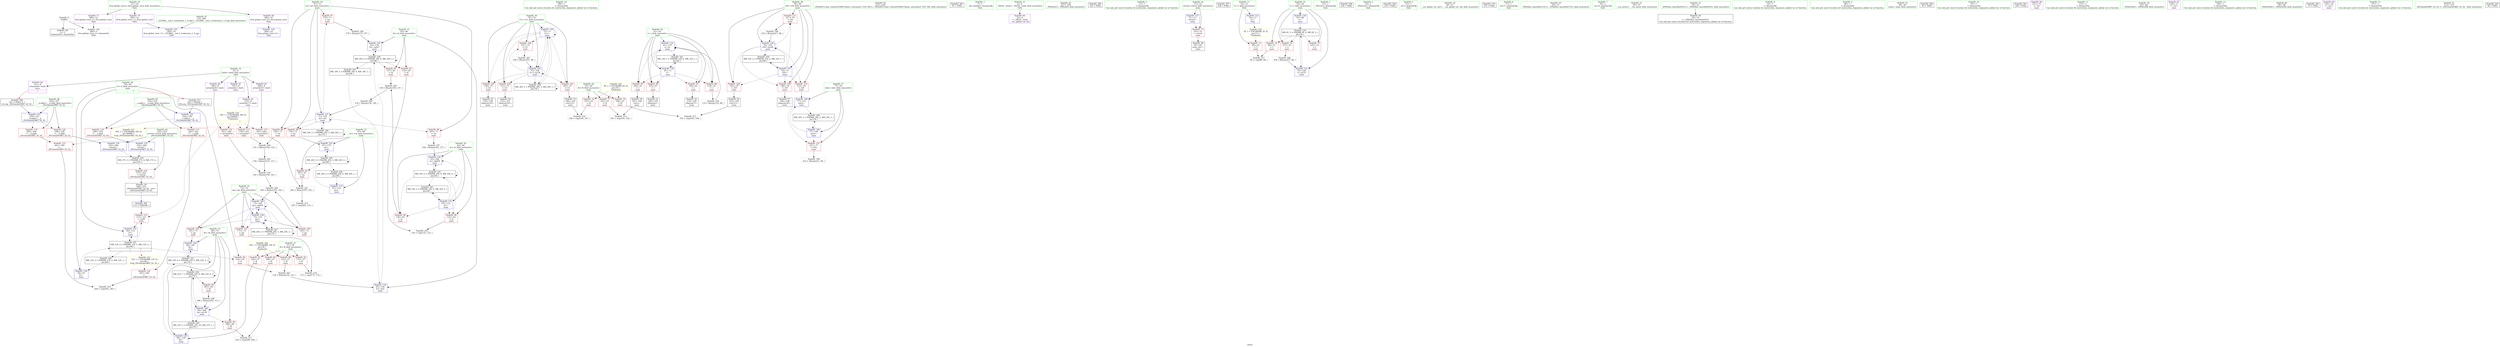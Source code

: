 digraph "SVFG" {
	label="SVFG";

	Node0x55668f2b6740 [shape=record,color=grey,label="{NodeID: 0\nNullPtr}"];
	Node0x55668f2b6740 -> Node0x55668f2db130[style=solid];
	Node0x55668f2b6740 -> Node0x55668f2e0210[style=solid];
	Node0x55668f2da9f0 [shape=record,color=red,label="{NodeID: 97\n175\<--71\n\<--mi\nmain\n}"];
	Node0x55668f2da9f0 -> Node0x55668f2de180[style=solid];
	Node0x55668f2c6830 [shape=record,color=green,label="{NodeID: 14\n189\<--1\n\<--dummyObj\nCan only get source location for instruction, argument, global var or function.}"];
	Node0x55668f2da530 [shape=record,color=red,label="{NodeID: 111\n217\<--79\n\<--i29\nmain\n}"];
	Node0x55668f2da530 -> Node0x55668f2de480[style=solid];
	Node0x55668f2d8fb0 [shape=record,color=green,label="{NodeID: 28\n59\<--60\nS\<--S_field_insensitive\nmain\n|{|<s3>7}}"];
	Node0x55668f2d8fb0 -> Node0x55668f2dcf60[style=solid];
	Node0x55668f2d8fb0 -> Node0x55668f2e04b0[style=solid];
	Node0x55668f2d8fb0 -> Node0x55668f2e0650[style=solid];
	Node0x55668f2d8fb0:s3 -> Node0x55668f30aa30[style=solid,color=red];
	Node0x55668f2e5fd0 [shape=record,color=grey,label="{NodeID: 208\n206 = Binary(205, 157, )\n}"];
	Node0x55668f2e5fd0 -> Node0x55668f2e1420[style=solid];
	Node0x55668f2e0110 [shape=record,color=blue,label="{NodeID: 125\n285\<--23\nllvm.global_ctors_1\<--_GLOBAL__sub_I_socketnaut_1_0.cpp\nGlob }"];
	Node0x55668f2d9ba0 [shape=record,color=green,label="{NodeID: 42\n223\<--224\n_ZStlsISt11char_traitsIcEERSt13basic_ostreamIcT_ES5_PKc\<--_ZStlsISt11char_traitsIcEERSt13basic_ostreamIcT_ES5_PKc_field_insensitive\n}"];
	Node0x55668f30a490 [shape=record,color=black,label="{NodeID: 305\n97 = PHI()\n}"];
	Node0x55668f2e0cd0 [shape=record,color=blue,label="{NodeID: 139\n75\<--11\ni11\<--\nmain\n}"];
	Node0x55668f2e0cd0 -> Node0x55668f2daed0[style=dashed];
	Node0x55668f2e0cd0 -> Node0x55668f2dafa0[style=dashed];
	Node0x55668f2e0cd0 -> Node0x55668f2db070[style=dashed];
	Node0x55668f2e0cd0 -> Node0x55668f2da120[style=dashed];
	Node0x55668f2e0cd0 -> Node0x55668f2e0cd0[style=dashed];
	Node0x55668f2e0cd0 -> Node0x55668f2e0e70[style=dashed];
	Node0x55668f2e0cd0 -> Node0x55668f2f7270[style=dashed];
	Node0x55668f2db810 [shape=record,color=black,label="{NodeID: 56\n193\<--192\nconv31\<--\nmain\n}"];
	Node0x55668f2db810 -> Node0x55668f2e6750[style=solid];
	Node0x55668f2e1830 [shape=record,color=blue,label="{NodeID: 153\n256\<--251\n__b.addr\<--__b\n_ZSt3minIxERKT_S2_S2_\n}"];
	Node0x55668f2e1830 -> Node0x55668f2dfc00[style=dashed];
	Node0x55668f2e1830 -> Node0x55668f2dfcd0[style=dashed];
	Node0x55668f2dc3a0 [shape=record,color=purple,label="{NodeID: 70\n285\<--21\nllvm.global_ctors_1\<--llvm.global_ctors\nGlob }"];
	Node0x55668f2dc3a0 -> Node0x55668f2e0110[style=solid];
	Node0x55668f2f7c70 [shape=record,color=black,label="{NodeID: 250\nMR_32V_2 = PHI(MR_32V_4, MR_32V_1, )\npts\{80 \}\n}"];
	Node0x55668f2f7c70 -> Node0x55668f2e1350[style=dashed];
	Node0x55668f2dcf60 [shape=record,color=red,label="{NodeID: 84\n124\<--59\n\<--S\nmain\n}"];
	Node0x55668f2dcf60 -> Node0x55668f2e56d0[style=solid];
	Node0x55668f2b6e00 [shape=record,color=green,label="{NodeID: 1\n7\<--1\n__dso_handle\<--dummyObj\nGlob }"];
	Node0x55668f2daac0 [shape=record,color=red,label="{NodeID: 98\n179\<--71\n\<--mi\nmain\n}"];
	Node0x55668f2daac0 -> Node0x55668f2e1010[style=solid];
	Node0x55668f2c6930 [shape=record,color=green,label="{NodeID: 15\n4\<--6\n_ZStL8__ioinit\<--_ZStL8__ioinit_field_insensitive\nGlob }"];
	Node0x55668f2c6930 -> Node0x55668f2dbb50[style=solid];
	Node0x55668f2de000 [shape=record,color=grey,label="{NodeID: 195\n119 = Binary(118, 86, )\n}"];
	Node0x55668f2de000 -> Node0x55668f2e0720[style=solid];
	Node0x55668f2da600 [shape=record,color=red,label="{NodeID: 112\n115\<--112\n\<--call9\nmain\n}"];
	Node0x55668f2da600 -> Node0x55668f2e0650[style=solid];
	Node0x55668f2d9080 [shape=record,color=green,label="{NodeID: 29\n61\<--62\ni\<--i_field_insensitive\nmain\n}"];
	Node0x55668f2d9080 -> Node0x55668f2dd030[style=solid];
	Node0x55668f2d9080 -> Node0x55668f2dd100[style=solid];
	Node0x55668f2d9080 -> Node0x55668f2dd1d0[style=solid];
	Node0x55668f2d9080 -> Node0x55668f2dd2a0[style=solid];
	Node0x55668f2d9080 -> Node0x55668f2e0580[style=solid];
	Node0x55668f2d9080 -> Node0x55668f2e0720[style=solid];
	Node0x55668f2e6150 [shape=record,color=grey,label="{NodeID: 209\n164 = Binary(163, 162, )\n}"];
	Node0x55668f2e6150 -> Node0x55668f2e0da0[style=solid];
	Node0x55668f2e0210 [shape=record,color=blue, style = dotted,label="{NodeID: 126\n286\<--3\nllvm.global_ctors_2\<--dummyVal\nGlob }"];
	Node0x55668f2d9ca0 [shape=record,color=green,label="{NodeID: 43\n227\<--228\n_ZNSolsEi\<--_ZNSolsEi_field_insensitive\n}"];
	Node0x55668f30a560 [shape=record,color=black,label="{NodeID: 306\n222 = PHI()\n}"];
	Node0x55668f2e0da0 [shape=record,color=blue,label="{NodeID: 140\n73\<--164\npp\<--add22\nmain\n}"];
	Node0x55668f2e0da0 -> Node0x55668f2dac60[style=dashed];
	Node0x55668f2e0da0 -> Node0x55668f2dad30[style=dashed];
	Node0x55668f2e0da0 -> Node0x55668f2dae00[style=dashed];
	Node0x55668f2e0da0 -> Node0x55668f2e0c00[style=dashed];
	Node0x55668f2e0da0 -> Node0x55668f2e0da0[style=dashed];
	Node0x55668f2e0da0 -> Node0x55668f2f6d70[style=dashed];
	Node0x55668f2db8e0 [shape=record,color=black,label="{NodeID: 57\n199\<--198\nidxprom34\<--\nmain\n}"];
	Node0x55668f2e1900 [shape=record,color=blue,label="{NodeID: 154\n252\<--266\nretval\<--\n_ZSt3minIxERKT_S2_S2_\n}"];
	Node0x55668f2e1900 -> Node0x55668f2efb70[style=dashed];
	Node0x55668f2dc4a0 [shape=record,color=purple,label="{NodeID: 71\n286\<--21\nllvm.global_ctors_2\<--llvm.global_ctors\nGlob }"];
	Node0x55668f2dc4a0 -> Node0x55668f2e0210[style=solid];
	Node0x55668f2f8170 [shape=record,color=black,label="{NodeID: 251\nMR_12V_4 = PHI(MR_12V_5, MR_12V_3, )\npts\{60 \}\n|{|<s4>7}}"];
	Node0x55668f2f8170 -> Node0x55668f2dcf60[style=dashed];
	Node0x55668f2f8170 -> Node0x55668f2da600[style=dashed];
	Node0x55668f2f8170 -> Node0x55668f2e0650[style=dashed];
	Node0x55668f2f8170 -> Node0x55668f2f4a70[style=dashed];
	Node0x55668f2f8170:s4 -> Node0x55668f2f8b70[style=dashed,color=red];
	Node0x55668f2dd030 [shape=record,color=red,label="{NodeID: 85\n100\<--61\n\<--i\nmain\n}"];
	Node0x55668f2dd030 -> Node0x55668f2db330[style=solid];
	Node0x55668f2b68e0 [shape=record,color=green,label="{NodeID: 2\n11\<--1\n\<--dummyObj\nCan only get source location for instruction, argument, global var or function.}"];
	Node0x55668f2dab90 [shape=record,color=red,label="{NodeID: 99\n183\<--71\n\<--mi\nmain\n}"];
	Node0x55668f2dab90 -> Node0x55668f2de300[style=solid];
	Node0x55668f2c6a30 [shape=record,color=green,label="{NodeID: 16\n8\<--9\nbarb\<--barb_field_insensitive\nGlob }"];
	Node0x55668f2c6a30 -> Node0x55668f2dbc20[style=solid];
	Node0x55668f2c6a30 -> Node0x55668f2dbcf0[style=solid];
	Node0x55668f2c6a30 -> Node0x55668f2dbdc0[style=solid];
	Node0x55668f2c6a30 -> Node0x55668f2dbe90[style=solid];
	Node0x55668f2c6a30 -> Node0x55668f2dbf60[style=solid];
	Node0x55668f2de180 [shape=record,color=grey,label="{NodeID: 196\n176 = Binary(175, 157, )\n}"];
	Node0x55668f2de180 -> Node0x55668f2e0f40[style=solid];
	Node0x55668f2da6d0 [shape=record,color=red,label="{NodeID: 113\n154\<--153\n\<--arrayidx17\nmain\n}"];
	Node0x55668f2da6d0 -> Node0x55668f2e59d0[style=solid];
	Node0x55668f2d9150 [shape=record,color=green,label="{NodeID: 30\n63\<--64\nlo\<--lo_field_insensitive\nmain\n}"];
	Node0x55668f2d9150 -> Node0x55668f2dd370[style=solid];
	Node0x55668f2d9150 -> Node0x55668f2dd440[style=solid];
	Node0x55668f2d9150 -> Node0x55668f2e07f0[style=solid];
	Node0x55668f2d9150 -> Node0x55668f2e11b0[style=solid];
	Node0x55668f2e62d0 [shape=record,color=grey,label="{NodeID: 210\n162 = Binary(156, 161, )\n}"];
	Node0x55668f2e62d0 -> Node0x55668f2e6150[style=solid];
	Node0x55668f2e0310 [shape=record,color=blue,label="{NodeID: 127\n51\<--11\nretval\<--\nmain\n}"];
	Node0x55668f2e0310 -> Node0x55668f2dc670[style=dashed];
	Node0x55668f2d9da0 [shape=record,color=green,label="{NodeID: 44\n252\<--253\nretval\<--retval_field_insensitive\n_ZSt3minIxERKT_S2_S2_\n}"];
	Node0x55668f2d9da0 -> Node0x55668f2df9d0[style=solid];
	Node0x55668f2d9da0 -> Node0x55668f2e1900[style=solid];
	Node0x55668f2d9da0 -> Node0x55668f2e19d0[style=solid];
	Node0x55668f30a660 [shape=record,color=black,label="{NodeID: 307\n226 = PHI()\n}"];
	Node0x55668f2e0e70 [shape=record,color=blue,label="{NodeID: 141\n75\<--168\ni11\<--inc24\nmain\n}"];
	Node0x55668f2e0e70 -> Node0x55668f2daed0[style=dashed];
	Node0x55668f2e0e70 -> Node0x55668f2dafa0[style=dashed];
	Node0x55668f2e0e70 -> Node0x55668f2db070[style=dashed];
	Node0x55668f2e0e70 -> Node0x55668f2da120[style=dashed];
	Node0x55668f2e0e70 -> Node0x55668f2e0cd0[style=dashed];
	Node0x55668f2e0e70 -> Node0x55668f2e0e70[style=dashed];
	Node0x55668f2e0e70 -> Node0x55668f2f7270[style=dashed];
	Node0x55668f2db9b0 [shape=record,color=black,label="{NodeID: 58\n50\<--241\nmain_ret\<--\nmain\n}"];
	Node0x55668f2e19d0 [shape=record,color=blue,label="{NodeID: 155\n252\<--269\nretval\<--\n_ZSt3minIxERKT_S2_S2_\n}"];
	Node0x55668f2e19d0 -> Node0x55668f2efb70[style=dashed];
	Node0x55668f2dc5a0 [shape=record,color=red,label="{NodeID: 72\n89\<--10\n\<--T\nmain\n}"];
	Node0x55668f2dc5a0 -> Node0x55668f2e6d50[style=solid];
	Node0x55668f2dd100 [shape=record,color=red,label="{NodeID: 86\n105\<--61\n\<--i\nmain\n}"];
	Node0x55668f2dd100 -> Node0x55668f2db400[style=solid];
	Node0x55668f2b6970 [shape=record,color=green,label="{NodeID: 3\n13\<--1\n_ZSt3cin\<--dummyObj\nGlob }"];
	Node0x55668f2dac60 [shape=record,color=red,label="{NodeID: 100\n163\<--73\n\<--pp\nmain\n}"];
	Node0x55668f2dac60 -> Node0x55668f2e6150[style=solid];
	Node0x55668f2c6b30 [shape=record,color=green,label="{NodeID: 17\n10\<--12\nT\<--T_field_insensitive\nGlob }"];
	Node0x55668f2c6b30 -> Node0x55668f2dc5a0[style=solid];
	Node0x55668f2c6b30 -> Node0x55668f2dff40[style=solid];
	Node0x55668f2de300 [shape=record,color=grey,label="{NodeID: 197\n184 = Binary(183, 157, )\n}"];
	Node0x55668f2de300 -> Node0x55668f2e11b0[style=solid];
	Node0x55668f2da7a0 [shape=record,color=red,label="{NodeID: 114\n161\<--160\n\<--arrayidx20\nmain\n}"];
	Node0x55668f2da7a0 -> Node0x55668f2e62d0[style=solid];
	Node0x55668f2d9220 [shape=record,color=green,label="{NodeID: 31\n65\<--66\nhi\<--hi_field_insensitive\nmain\n}"];
	Node0x55668f2d9220 -> Node0x55668f2dd510[style=solid];
	Node0x55668f2d9220 -> Node0x55668f2dd5e0[style=solid];
	Node0x55668f2d9220 -> Node0x55668f2e08c0[style=solid];
	Node0x55668f2d9220 -> Node0x55668f2e0f40[style=solid];
	Node0x55668f2e6450 [shape=record,color=grey,label="{NodeID: 211\n210 = cmp(208, 209, )\n}"];
	Node0x55668f2e03e0 [shape=record,color=blue,label="{NodeID: 128\n53\<--86\nt\<--\nmain\n}"];
	Node0x55668f2e03e0 -> Node0x55668f2f4980[style=dashed];
	Node0x55668f2d9e70 [shape=record,color=green,label="{NodeID: 45\n254\<--255\n__a.addr\<--__a.addr_field_insensitive\n_ZSt3minIxERKT_S2_S2_\n}"];
	Node0x55668f2d9e70 -> Node0x55668f2dfa60[style=solid];
	Node0x55668f2d9e70 -> Node0x55668f2dfb30[style=solid];
	Node0x55668f2d9e70 -> Node0x55668f2e1760[style=solid];
	Node0x55668f30a760 [shape=record,color=black,label="{NodeID: 308\n230 = PHI()\n}"];
	Node0x55668f2efb70 [shape=record,color=black,label="{NodeID: 225\nMR_37V_3 = PHI(MR_37V_4, MR_37V_2, )\npts\{253 \}\n}"];
	Node0x55668f2efb70 -> Node0x55668f2df9d0[style=dashed];
	Node0x55668f2e0f40 [shape=record,color=blue,label="{NodeID: 142\n65\<--176\nhi\<--sub27\nmain\n}"];
	Node0x55668f2e0f40 -> Node0x55668f2f0f70[style=dashed];
	Node0x55668f2dba80 [shape=record,color=black,label="{NodeID: 59\n249\<--272\n_ZSt3minIxERKT_S2_S2__ret\<--\n_ZSt3minIxERKT_S2_S2_\n|{<s0>7}}"];
	Node0x55668f2dba80:s0 -> Node0x55668f30a100[style=solid,color=blue];
	Node0x55668f2f4980 [shape=record,color=black,label="{NodeID: 239\nMR_6V_3 = PHI(MR_6V_4, MR_6V_2, )\npts\{54 \}\n}"];
	Node0x55668f2f4980 -> Node0x55668f2dc740[style=dashed];
	Node0x55668f2f4980 -> Node0x55668f2dc810[style=dashed];
	Node0x55668f2f4980 -> Node0x55668f2dc8e0[style=dashed];
	Node0x55668f2f4980 -> Node0x55668f2e1690[style=dashed];
	Node0x55668f2dc670 [shape=record,color=red,label="{NodeID: 73\n241\<--51\n\<--retval\nmain\n}"];
	Node0x55668f2dc670 -> Node0x55668f2db9b0[style=solid];
	Node0x55668f2f8b70 [shape=record,color=yellow,style=double,label="{NodeID: 253\n12V_1 = ENCHI(MR_12V_0)\npts\{60 \}\nFun[_ZSt3minIxERKT_S2_S2_]}"];
	Node0x55668f2f8b70 -> Node0x55668f2dfe70[style=dashed];
	Node0x55668f2dd1d0 [shape=record,color=red,label="{NodeID: 87\n109\<--61\n\<--i\nmain\n}"];
	Node0x55668f2dd1d0 -> Node0x55668f2db4d0[style=solid];
	Node0x55668f2b6a00 [shape=record,color=green,label="{NodeID: 4\n14\<--1\n_ZSt4cout\<--dummyObj\nGlob }"];
	Node0x55668f2dad30 [shape=record,color=red,label="{NodeID: 101\n171\<--73\n\<--pp\nmain\n}"];
	Node0x55668f2dad30 -> Node0x55668f2e6ed0[style=solid];
	Node0x55668f2d8800 [shape=record,color=green,label="{NodeID: 18\n21\<--25\nllvm.global_ctors\<--llvm.global_ctors_field_insensitive\nGlob }"];
	Node0x55668f2d8800 -> Node0x55668f2dc2a0[style=solid];
	Node0x55668f2d8800 -> Node0x55668f2dc3a0[style=solid];
	Node0x55668f2d8800 -> Node0x55668f2dc4a0[style=solid];
	Node0x55668f2de480 [shape=record,color=grey,label="{NodeID: 198\n218 = Binary(217, 86, )\n}"];
	Node0x55668f2de480 -> Node0x55668f2e15c0[style=solid];
	Node0x55668f2df940 [shape=record,color=red,label="{NodeID: 115\n201\<--200\n\<--arrayidx35\nmain\n}"];
	Node0x55668f2df940 -> Node0x55668f2e5550[style=solid];
	Node0x55668f2d92f0 [shape=record,color=green,label="{NodeID: 32\n67\<--68\ntm\<--tm_field_insensitive\nmain\n}"];
	Node0x55668f2d92f0 -> Node0x55668f2dd6b0[style=solid];
	Node0x55668f2d92f0 -> Node0x55668f2e0990[style=solid];
	Node0x55668f2d92f0 -> Node0x55668f2e1010[style=solid];
	Node0x55668f2e65d0 [shape=record,color=grey,label="{NodeID: 212\n103 = cmp(101, 102, )\n}"];
	Node0x55668f2e04b0 [shape=record,color=blue,label="{NodeID: 129\n59\<--93\nS\<--\nmain\n}"];
	Node0x55668f2e04b0 -> Node0x55668f2f8170[style=dashed];
	Node0x55668f2d9f40 [shape=record,color=green,label="{NodeID: 46\n256\<--257\n__b.addr\<--__b.addr_field_insensitive\n_ZSt3minIxERKT_S2_S2_\n}"];
	Node0x55668f2d9f40 -> Node0x55668f2dfc00[style=solid];
	Node0x55668f2d9f40 -> Node0x55668f2dfcd0[style=solid];
	Node0x55668f2d9f40 -> Node0x55668f2e1830[style=solid];
	Node0x55668f30a860 [shape=record,color=black,label="{NodeID: 309\n233 = PHI()\n}"];
	Node0x55668f2f0070 [shape=record,color=black,label="{NodeID: 226\nMR_22V_7 = PHI(MR_22V_9, MR_22V_4, )\npts\{70 \}\n}"];
	Node0x55668f2f0070 -> Node0x55668f2dd780[style=dashed];
	Node0x55668f2f0070 -> Node0x55668f2e1420[style=dashed];
	Node0x55668f2f0070 -> Node0x55668f2f0070[style=dashed];
	Node0x55668f2f0070 -> Node0x55668f2f6370[style=dashed];
	Node0x55668f2e1010 [shape=record,color=blue,label="{NodeID: 143\n67\<--179\ntm\<--\nmain\n}"];
	Node0x55668f2e1010 -> Node0x55668f2f1470[style=dashed];
	Node0x55668f2dbb50 [shape=record,color=purple,label="{NodeID: 60\n32\<--4\n\<--_ZStL8__ioinit\n__cxx_global_var_init\n}"];
	Node0x55668f2f4a70 [shape=record,color=black,label="{NodeID: 240\nMR_12V_2 = PHI(MR_12V_4, MR_12V_1, )\npts\{60 \}\n}"];
	Node0x55668f2f4a70 -> Node0x55668f2e04b0[style=dashed];
	Node0x55668f2dc740 [shape=record,color=red,label="{NodeID: 74\n88\<--53\n\<--t\nmain\n}"];
	Node0x55668f2dc740 -> Node0x55668f2e6d50[style=solid];
	Node0x55668f2dd2a0 [shape=record,color=red,label="{NodeID: 88\n118\<--61\n\<--i\nmain\n}"];
	Node0x55668f2dd2a0 -> Node0x55668f2de000[style=solid];
	Node0x55668f2b6a90 [shape=record,color=green,label="{NodeID: 5\n15\<--1\n.str\<--dummyObj\nGlob }"];
	Node0x55668f2dae00 [shape=record,color=red,label="{NodeID: 102\n181\<--73\n\<--pp\nmain\n}"];
	Node0x55668f2dae00 -> Node0x55668f2e10e0[style=solid];
	Node0x55668f2d8890 [shape=record,color=green,label="{NodeID: 19\n26\<--27\n__cxx_global_var_init\<--__cxx_global_var_init_field_insensitive\n}"];
	Node0x55668f2de600 [shape=record,color=grey,label="{NodeID: 199\n232 = Binary(231, 86, )\n}"];
	Node0x55668f2df9d0 [shape=record,color=red,label="{NodeID: 116\n272\<--252\n\<--retval\n_ZSt3minIxERKT_S2_S2_\n}"];
	Node0x55668f2df9d0 -> Node0x55668f2dba80[style=solid];
	Node0x55668f2d93c0 [shape=record,color=green,label="{NodeID: 33\n69\<--70\ntk\<--tk_field_insensitive\nmain\n}"];
	Node0x55668f2d93c0 -> Node0x55668f2dd780[style=solid];
	Node0x55668f2d93c0 -> Node0x55668f2dd850[style=solid];
	Node0x55668f2d93c0 -> Node0x55668f2e0a60[style=solid];
	Node0x55668f2d93c0 -> Node0x55668f2e10e0[style=solid];
	Node0x55668f2d93c0 -> Node0x55668f2e1420[style=solid];
	Node0x55668f2e6750 [shape=record,color=grey,label="{NodeID: 213\n195 = cmp(193, 194, )\n}"];
	Node0x55668f2e0580 [shape=record,color=blue,label="{NodeID: 130\n61\<--11\ni\<--\nmain\n}"];
	Node0x55668f2e0580 -> Node0x55668f2dd030[style=dashed];
	Node0x55668f2e0580 -> Node0x55668f2dd100[style=dashed];
	Node0x55668f2e0580 -> Node0x55668f2dd1d0[style=dashed];
	Node0x55668f2e0580 -> Node0x55668f2dd2a0[style=dashed];
	Node0x55668f2e0580 -> Node0x55668f2e0720[style=dashed];
	Node0x55668f2e0580 -> Node0x55668f2f4f70[style=dashed];
	Node0x55668f2da010 [shape=record,color=green,label="{NodeID: 47\n23\<--280\n_GLOBAL__sub_I_socketnaut_1_0.cpp\<--_GLOBAL__sub_I_socketnaut_1_0.cpp_field_insensitive\n}"];
	Node0x55668f2da010 -> Node0x55668f2e0110[style=solid];
	Node0x55668f30a960 [shape=record,color=black,label="{NodeID: 310\n235 = PHI()\n}"];
	Node0x55668f2e10e0 [shape=record,color=blue,label="{NodeID: 144\n69\<--181\ntk\<--\nmain\n}"];
	Node0x55668f2e10e0 -> Node0x55668f2f1970[style=dashed];
	Node0x55668f2dbc20 [shape=record,color=purple,label="{NodeID: 61\n107\<--8\narrayidx\<--barb\nmain\n}"];
	Node0x55668f2f4f70 [shape=record,color=black,label="{NodeID: 241\nMR_14V_2 = PHI(MR_14V_4, MR_14V_1, )\npts\{62 \}\n}"];
	Node0x55668f2f4f70 -> Node0x55668f2e0580[style=dashed];
	Node0x55668f2dc810 [shape=record,color=red,label="{NodeID: 75\n225\<--53\n\<--t\nmain\n}"];
	Node0x55668f2dd370 [shape=record,color=red,label="{NodeID: 89\n132\<--63\n\<--lo\nmain\n}"];
	Node0x55668f2dd370 -> Node0x55668f2e6bd0[style=solid];
	Node0x55668f2c6270 [shape=record,color=green,label="{NodeID: 6\n17\<--1\n.str.1\<--dummyObj\nGlob }"];
	Node0x55668f2daed0 [shape=record,color=red,label="{NodeID: 103\n145\<--75\n\<--i11\nmain\n}"];
	Node0x55668f2daed0 -> Node0x55668f2db5a0[style=solid];
	Node0x55668f2d8920 [shape=record,color=green,label="{NodeID: 20\n30\<--31\n_ZNSt8ios_base4InitC1Ev\<--_ZNSt8ios_base4InitC1Ev_field_insensitive\n}"];
	Node0x55668f2de780 [shape=record,color=grey,label="{NodeID: 200\n139 = Binary(138, 140, )\n}"];
	Node0x55668f2de780 -> Node0x55668f2e0b30[style=solid];
	Node0x55668f2dfa60 [shape=record,color=red,label="{NodeID: 117\n262\<--254\n\<--__a.addr\n_ZSt3minIxERKT_S2_S2_\n}"];
	Node0x55668f2dfa60 -> Node0x55668f2dfe70[style=solid];
	Node0x55668f2d9490 [shape=record,color=green,label="{NodeID: 34\n71\<--72\nmi\<--mi_field_insensitive\nmain\n}"];
	Node0x55668f2d9490 -> Node0x55668f2da920[style=solid];
	Node0x55668f2d9490 -> Node0x55668f2da9f0[style=solid];
	Node0x55668f2d9490 -> Node0x55668f2daac0[style=solid];
	Node0x55668f2d9490 -> Node0x55668f2dab90[style=solid];
	Node0x55668f2d9490 -> Node0x55668f2e0b30[style=solid];
	Node0x55668f2e68d0 [shape=record,color=grey,label="{NodeID: 214\n148 = cmp(146, 147, )\n}"];
	Node0x55668f2e0650 [shape=record,color=blue,label="{NodeID: 131\n59\<--115\nS\<--\nmain\n}"];
	Node0x55668f2e0650 -> Node0x55668f2f8170[style=dashed];
	Node0x55668f2db130 [shape=record,color=black,label="{NodeID: 48\n2\<--3\ndummyVal\<--dummyVal\n}"];
	Node0x55668f30aa30 [shape=record,color=black,label="{NodeID: 311\n250 = PHI(59, )\n0th arg _ZSt3minIxERKT_S2_S2_ }"];
	Node0x55668f30aa30 -> Node0x55668f2e1760[style=solid];
	Node0x55668f2e11b0 [shape=record,color=blue,label="{NodeID: 145\n63\<--184\nlo\<--add28\nmain\n}"];
	Node0x55668f2e11b0 -> Node0x55668f2f2d70[style=dashed];
	Node0x55668f2dbcf0 [shape=record,color=purple,label="{NodeID: 62\n111\<--8\narrayidx8\<--barb\nmain\n|{<s0>7}}"];
	Node0x55668f2dbcf0:s0 -> Node0x55668f058300[style=solid,color=red];
	Node0x55668f2f5470 [shape=record,color=black,label="{NodeID: 242\nMR_16V_2 = PHI(MR_16V_4, MR_16V_1, )\npts\{64 \}\n}"];
	Node0x55668f2f5470 -> Node0x55668f2e07f0[style=dashed];
	Node0x55668f2dc8e0 [shape=record,color=red,label="{NodeID: 76\n237\<--53\n\<--t\nmain\n}"];
	Node0x55668f2dc8e0 -> Node0x55668f2e5cd0[style=solid];
	Node0x55668f2dd440 [shape=record,color=red,label="{NodeID: 90\n136\<--63\n\<--lo\nmain\n}"];
	Node0x55668f2dd440 -> Node0x55668f2e5b50[style=solid];
	Node0x55668f2c6300 [shape=record,color=green,label="{NodeID: 7\n19\<--1\n.str.2\<--dummyObj\nGlob }"];
	Node0x55668f2dafa0 [shape=record,color=red,label="{NodeID: 104\n151\<--75\n\<--i11\nmain\n}"];
	Node0x55668f2dafa0 -> Node0x55668f2db670[style=solid];
	Node0x55668f2d89b0 [shape=record,color=green,label="{NodeID: 21\n36\<--37\n__cxa_atexit\<--__cxa_atexit_field_insensitive\n}"];
	Node0x55668f2e5550 [shape=record,color=grey,label="{NodeID: 201\n202 = Binary(197, 201, )\n}"];
	Node0x55668f2e5550 -> Node0x55668f2e6a50[style=solid];
	Node0x55668f2dfb30 [shape=record,color=red,label="{NodeID: 118\n269\<--254\n\<--__a.addr\n_ZSt3minIxERKT_S2_S2_\n}"];
	Node0x55668f2dfb30 -> Node0x55668f2e19d0[style=solid];
	Node0x55668f2d9560 [shape=record,color=green,label="{NodeID: 35\n73\<--74\npp\<--pp_field_insensitive\nmain\n}"];
	Node0x55668f2d9560 -> Node0x55668f2dac60[style=solid];
	Node0x55668f2d9560 -> Node0x55668f2dad30[style=solid];
	Node0x55668f2d9560 -> Node0x55668f2dae00[style=solid];
	Node0x55668f2d9560 -> Node0x55668f2e0c00[style=solid];
	Node0x55668f2d9560 -> Node0x55668f2e0da0[style=solid];
	Node0x55668f2e6a50 [shape=record,color=grey,label="{NodeID: 215\n203 = cmp(202, 123, )\n}"];
	Node0x55668f2e0720 [shape=record,color=blue,label="{NodeID: 132\n61\<--119\ni\<--inc\nmain\n}"];
	Node0x55668f2e0720 -> Node0x55668f2dd030[style=dashed];
	Node0x55668f2e0720 -> Node0x55668f2dd100[style=dashed];
	Node0x55668f2e0720 -> Node0x55668f2dd1d0[style=dashed];
	Node0x55668f2e0720 -> Node0x55668f2dd2a0[style=dashed];
	Node0x55668f2e0720 -> Node0x55668f2e0720[style=dashed];
	Node0x55668f2e0720 -> Node0x55668f2f4f70[style=dashed];
	Node0x55668f2db230 [shape=record,color=black,label="{NodeID: 49\n34\<--35\n\<--_ZNSt8ios_base4InitD1Ev\nCan only get source location for instruction, argument, global var or function.}"];
	Node0x55668f2f0f70 [shape=record,color=black,label="{NodeID: 229\nMR_18V_4 = PHI(MR_18V_6, MR_18V_3, )\npts\{66 \}\n}"];
	Node0x55668f2f0f70 -> Node0x55668f2dd510[style=dashed];
	Node0x55668f2f0f70 -> Node0x55668f2dd5e0[style=dashed];
	Node0x55668f2f0f70 -> Node0x55668f2e0f40[style=dashed];
	Node0x55668f2f0f70 -> Node0x55668f2f0f70[style=dashed];
	Node0x55668f2f0f70 -> Node0x55668f2f5970[style=dashed];
	Node0x55668f2e1280 [shape=record,color=blue,label="{NodeID: 146\n77\<--189\nwho\<--\nmain\n}"];
	Node0x55668f2e1280 -> Node0x55668f2da1f0[style=dashed];
	Node0x55668f2e1280 -> Node0x55668f2e14f0[style=dashed];
	Node0x55668f2e1280 -> Node0x55668f2f7770[style=dashed];
	Node0x55668f2dbdc0 [shape=record,color=purple,label="{NodeID: 63\n153\<--8\narrayidx17\<--barb\nmain\n}"];
	Node0x55668f2dbdc0 -> Node0x55668f2da6d0[style=solid];
	Node0x55668f2f5970 [shape=record,color=black,label="{NodeID: 243\nMR_18V_2 = PHI(MR_18V_4, MR_18V_1, )\npts\{66 \}\n}"];
	Node0x55668f2f5970 -> Node0x55668f2e08c0[style=dashed];
	Node0x55668f2dc9b0 [shape=record,color=red,label="{NodeID: 77\n102\<--55\n\<--B\nmain\n}"];
	Node0x55668f2dc9b0 -> Node0x55668f2e65d0[style=solid];
	Node0x55668f2f9960 [shape=record,color=yellow,style=double,label="{NodeID: 257\n34V_1 = ENCHI(MR_34V_0)\npts\{90000 \}\nFun[_ZSt3minIxERKT_S2_S2_]}"];
	Node0x55668f2f9960 -> Node0x55668f2dfda0[style=dashed];
	Node0x55668f2dd510 [shape=record,color=red,label="{NodeID: 91\n133\<--65\n\<--hi\nmain\n}"];
	Node0x55668f2dd510 -> Node0x55668f2e6bd0[style=solid];
	Node0x55668f2c6390 [shape=record,color=green,label="{NodeID: 8\n22\<--1\n\<--dummyObj\nCan only get source location for instruction, argument, global var or function.}"];
	Node0x55668f2db070 [shape=record,color=red,label="{NodeID: 105\n158\<--75\n\<--i11\nmain\n}"];
	Node0x55668f2db070 -> Node0x55668f2db740[style=solid];
	Node0x55668f2d8a70 [shape=record,color=green,label="{NodeID: 22\n35\<--41\n_ZNSt8ios_base4InitD1Ev\<--_ZNSt8ios_base4InitD1Ev_field_insensitive\n}"];
	Node0x55668f2d8a70 -> Node0x55668f2db230[style=solid];
	Node0x55668f2e56d0 [shape=record,color=grey,label="{NodeID: 202\n126 = Binary(124, 125, )\n}"];
	Node0x55668f2e56d0 -> Node0x55668f2e08c0[style=solid];
	Node0x55668f2dfc00 [shape=record,color=red,label="{NodeID: 119\n260\<--256\n\<--__b.addr\n_ZSt3minIxERKT_S2_S2_\n}"];
	Node0x55668f2dfc00 -> Node0x55668f2dfda0[style=solid];
	Node0x55668f2d9630 [shape=record,color=green,label="{NodeID: 36\n75\<--76\ni11\<--i11_field_insensitive\nmain\n}"];
	Node0x55668f2d9630 -> Node0x55668f2daed0[style=solid];
	Node0x55668f2d9630 -> Node0x55668f2dafa0[style=solid];
	Node0x55668f2d9630 -> Node0x55668f2db070[style=solid];
	Node0x55668f2d9630 -> Node0x55668f2da120[style=solid];
	Node0x55668f2d9630 -> Node0x55668f2e0cd0[style=solid];
	Node0x55668f2d9630 -> Node0x55668f2e0e70[style=solid];
	Node0x55668f058300 [shape=record,color=black,label="{NodeID: 299\n251 = PHI(111, )\n1st arg _ZSt3minIxERKT_S2_S2_ }"];
	Node0x55668f058300 -> Node0x55668f2e1830[style=solid];
	Node0x55668f2e6bd0 [shape=record,color=grey,label="{NodeID: 216\n134 = cmp(132, 133, )\n}"];
	Node0x55668f2e07f0 [shape=record,color=blue,label="{NodeID: 133\n63\<--123\nlo\<--\nmain\n}"];
	Node0x55668f2e07f0 -> Node0x55668f2dd370[style=dashed];
	Node0x55668f2e07f0 -> Node0x55668f2dd440[style=dashed];
	Node0x55668f2e07f0 -> Node0x55668f2e11b0[style=dashed];
	Node0x55668f2e07f0 -> Node0x55668f2f2d70[style=dashed];
	Node0x55668f2e07f0 -> Node0x55668f2f5470[style=dashed];
	Node0x55668f2db330 [shape=record,color=black,label="{NodeID: 50\n101\<--100\nconv\<--\nmain\n}"];
	Node0x55668f2db330 -> Node0x55668f2e65d0[style=solid];
	Node0x55668f2f1470 [shape=record,color=black,label="{NodeID: 230\nMR_20V_4 = PHI(MR_20V_5, MR_20V_3, )\npts\{68 \}\n}"];
	Node0x55668f2f1470 -> Node0x55668f2dd6b0[style=dashed];
	Node0x55668f2f1470 -> Node0x55668f2e1010[style=dashed];
	Node0x55668f2f1470 -> Node0x55668f2f1470[style=dashed];
	Node0x55668f2f1470 -> Node0x55668f2f5e70[style=dashed];
	Node0x55668f2e1350 [shape=record,color=blue,label="{NodeID: 147\n79\<--11\ni29\<--\nmain\n}"];
	Node0x55668f2e1350 -> Node0x55668f2da2c0[style=dashed];
	Node0x55668f2e1350 -> Node0x55668f2da390[style=dashed];
	Node0x55668f2e1350 -> Node0x55668f2da460[style=dashed];
	Node0x55668f2e1350 -> Node0x55668f2da530[style=dashed];
	Node0x55668f2e1350 -> Node0x55668f2e15c0[style=dashed];
	Node0x55668f2e1350 -> Node0x55668f2f7c70[style=dashed];
	Node0x55668f2dbe90 [shape=record,color=purple,label="{NodeID: 64\n160\<--8\narrayidx20\<--barb\nmain\n}"];
	Node0x55668f2dbe90 -> Node0x55668f2da7a0[style=solid];
	Node0x55668f2f5e70 [shape=record,color=black,label="{NodeID: 244\nMR_20V_2 = PHI(MR_20V_4, MR_20V_1, )\npts\{68 \}\n}"];
	Node0x55668f2f5e70 -> Node0x55668f2e0990[style=dashed];
	Node0x55668f2dca80 [shape=record,color=red,label="{NodeID: 78\n147\<--55\n\<--B\nmain\n}"];
	Node0x55668f2dca80 -> Node0x55668f2e68d0[style=solid];
	Node0x55668f2f9a40 [shape=record,color=yellow,style=double,label="{NodeID: 258\n2V_1 = ENCHI(MR_2V_0)\npts\{12 \}\nFun[main]}"];
	Node0x55668f2f9a40 -> Node0x55668f2dc5a0[style=dashed];
	Node0x55668f2dd5e0 [shape=record,color=red,label="{NodeID: 92\n137\<--65\n\<--hi\nmain\n}"];
	Node0x55668f2dd5e0 -> Node0x55668f2e5b50[style=solid];
	Node0x55668f2c6420 [shape=record,color=green,label="{NodeID: 9\n86\<--1\n\<--dummyObj\nCan only get source location for instruction, argument, global var or function.}"];
	Node0x55668f2da120 [shape=record,color=red,label="{NodeID: 106\n167\<--75\n\<--i11\nmain\n}"];
	Node0x55668f2da120 -> Node0x55668f2e5e50[style=solid];
	Node0x55668f2d8b70 [shape=record,color=green,label="{NodeID: 23\n48\<--49\nmain\<--main_field_insensitive\n}"];
	Node0x55668f2e5850 [shape=record,color=grey,label="{NodeID: 203\n156 = Binary(155, 157, )\n}"];
	Node0x55668f2e5850 -> Node0x55668f2e62d0[style=solid];
	Node0x55668f2dfcd0 [shape=record,color=red,label="{NodeID: 120\n266\<--256\n\<--__b.addr\n_ZSt3minIxERKT_S2_S2_\n}"];
	Node0x55668f2dfcd0 -> Node0x55668f2e1900[style=solid];
	Node0x55668f2d9700 [shape=record,color=green,label="{NodeID: 37\n77\<--78\nwho\<--who_field_insensitive\nmain\n}"];
	Node0x55668f2d9700 -> Node0x55668f2da1f0[style=solid];
	Node0x55668f2d9700 -> Node0x55668f2e1280[style=solid];
	Node0x55668f2d9700 -> Node0x55668f2e14f0[style=solid];
	Node0x55668f309f00 [shape=record,color=black,label="{NodeID: 300\n82 = PHI()\n}"];
	Node0x55668f2e6d50 [shape=record,color=grey,label="{NodeID: 217\n90 = cmp(88, 89, )\n}"];
	Node0x55668f2e08c0 [shape=record,color=blue,label="{NodeID: 134\n65\<--126\nhi\<--mul\nmain\n}"];
	Node0x55668f2e08c0 -> Node0x55668f2f0f70[style=dashed];
	Node0x55668f2db400 [shape=record,color=black,label="{NodeID: 51\n106\<--105\nidxprom\<--\nmain\n}"];
	Node0x55668f2f1970 [shape=record,color=black,label="{NodeID: 231\nMR_22V_4 = PHI(MR_22V_5, MR_22V_3, )\npts\{70 \}\n}"];
	Node0x55668f2f1970 -> Node0x55668f2e10e0[style=dashed];
	Node0x55668f2f1970 -> Node0x55668f2f0070[style=dashed];
	Node0x55668f2f1970 -> Node0x55668f2f1970[style=dashed];
	Node0x55668f2e1420 [shape=record,color=blue,label="{NodeID: 148\n69\<--206\ntk\<--inc38\nmain\n}"];
	Node0x55668f2e1420 -> Node0x55668f2dd850[style=dashed];
	Node0x55668f2e1420 -> Node0x55668f2f0070[style=dashed];
	Node0x55668f2e1420 -> Node0x55668f2f6370[style=dashed];
	Node0x55668f2dbf60 [shape=record,color=purple,label="{NodeID: 65\n200\<--8\narrayidx35\<--barb\nmain\n}"];
	Node0x55668f2dbf60 -> Node0x55668f2df940[style=solid];
	Node0x55668f2f6370 [shape=record,color=black,label="{NodeID: 245\nMR_22V_2 = PHI(MR_22V_10, MR_22V_1, )\npts\{70 \}\n}"];
	Node0x55668f2f6370 -> Node0x55668f2e0a60[style=dashed];
	Node0x55668f2dcb50 [shape=record,color=red,label="{NodeID: 79\n194\<--55\n\<--B\nmain\n}"];
	Node0x55668f2dcb50 -> Node0x55668f2e6750[style=solid];
	Node0x55668f2dd6b0 [shape=record,color=red,label="{NodeID: 93\n197\<--67\n\<--tm\nmain\n}"];
	Node0x55668f2dd6b0 -> Node0x55668f2e5550[style=solid];
	Node0x55668f2c64b0 [shape=record,color=green,label="{NodeID: 10\n93\<--1\n\<--dummyObj\nCan only get source location for instruction, argument, global var or function.}"];
	Node0x55668f2da1f0 [shape=record,color=red,label="{NodeID: 107\n231\<--77\n\<--who\nmain\n}"];
	Node0x55668f2da1f0 -> Node0x55668f2de600[style=solid];
	Node0x55668f2d8c70 [shape=record,color=green,label="{NodeID: 24\n51\<--52\nretval\<--retval_field_insensitive\nmain\n}"];
	Node0x55668f2d8c70 -> Node0x55668f2dc670[style=solid];
	Node0x55668f2d8c70 -> Node0x55668f2e0310[style=solid];
	Node0x55668f2e59d0 [shape=record,color=grey,label="{NodeID: 204\n155 = Binary(150, 154, )\n}"];
	Node0x55668f2e59d0 -> Node0x55668f2e5850[style=solid];
	Node0x55668f2dfda0 [shape=record,color=red,label="{NodeID: 121\n261\<--260\n\<--\n_ZSt3minIxERKT_S2_S2_\n}"];
	Node0x55668f2dfda0 -> Node0x55668f2e7050[style=solid];
	Node0x55668f2d97d0 [shape=record,color=green,label="{NodeID: 38\n79\<--80\ni29\<--i29_field_insensitive\nmain\n}"];
	Node0x55668f2d97d0 -> Node0x55668f2da2c0[style=solid];
	Node0x55668f2d97d0 -> Node0x55668f2da390[style=solid];
	Node0x55668f2d97d0 -> Node0x55668f2da460[style=solid];
	Node0x55668f2d97d0 -> Node0x55668f2da530[style=solid];
	Node0x55668f2d97d0 -> Node0x55668f2e1350[style=solid];
	Node0x55668f2d97d0 -> Node0x55668f2e15c0[style=solid];
	Node0x55668f30a000 [shape=record,color=black,label="{NodeID: 301\n108 = PHI()\n}"];
	Node0x55668f2e6ed0 [shape=record,color=grey,label="{NodeID: 218\n173 = cmp(171, 172, )\n}"];
	Node0x55668f2e0990 [shape=record,color=blue,label="{NodeID: 135\n67\<--123\ntm\<--\nmain\n}"];
	Node0x55668f2e0990 -> Node0x55668f2f1470[style=dashed];
	Node0x55668f2db4d0 [shape=record,color=black,label="{NodeID: 52\n110\<--109\nidxprom7\<--\nmain\n}"];
	Node0x55668f2e14f0 [shape=record,color=blue,label="{NodeID: 149\n77\<--212\nwho\<--\nmain\n}"];
	Node0x55668f2e14f0 -> Node0x55668f2da1f0[style=dashed];
	Node0x55668f2e14f0 -> Node0x55668f2f7770[style=dashed];
	Node0x55668f2dc030 [shape=record,color=purple,label="{NodeID: 66\n221\<--15\n\<--.str\nmain\n}"];
	Node0x55668f2f6870 [shape=record,color=black,label="{NodeID: 246\nMR_24V_2 = PHI(MR_24V_3, MR_24V_1, )\npts\{72 \}\n}"];
	Node0x55668f2f6870 -> Node0x55668f2e0b30[style=dashed];
	Node0x55668f2f6870 -> Node0x55668f2f6870[style=dashed];
	Node0x55668f2dcc20 [shape=record,color=red,label="{NodeID: 80\n125\<--57\n\<--K\nmain\n}"];
	Node0x55668f2dcc20 -> Node0x55668f2e56d0[style=solid];
	Node0x55668f2dd780 [shape=record,color=red,label="{NodeID: 94\n205\<--69\n\<--tk\nmain\n}"];
	Node0x55668f2dd780 -> Node0x55668f2e5fd0[style=solid];
	Node0x55668f2c6570 [shape=record,color=green,label="{NodeID: 11\n123\<--1\n\<--dummyObj\nCan only get source location for instruction, argument, global var or function.}"];
	Node0x55668f2fa870 [shape=record,color=yellow,style=double,label="{NodeID: 274\n34V_1 = ENCHI(MR_34V_0)\npts\{90000 \}\nFun[main]|{|<s4>7}}"];
	Node0x55668f2fa870 -> Node0x55668f2da600[style=dashed];
	Node0x55668f2fa870 -> Node0x55668f2da6d0[style=dashed];
	Node0x55668f2fa870 -> Node0x55668f2da7a0[style=dashed];
	Node0x55668f2fa870 -> Node0x55668f2df940[style=dashed];
	Node0x55668f2fa870:s4 -> Node0x55668f2f9960[style=dashed,color=red];
	Node0x55668f2da2c0 [shape=record,color=red,label="{NodeID: 108\n192\<--79\n\<--i29\nmain\n}"];
	Node0x55668f2da2c0 -> Node0x55668f2db810[style=solid];
	Node0x55668f2d8d40 [shape=record,color=green,label="{NodeID: 25\n53\<--54\nt\<--t_field_insensitive\nmain\n}"];
	Node0x55668f2d8d40 -> Node0x55668f2dc740[style=solid];
	Node0x55668f2d8d40 -> Node0x55668f2dc810[style=solid];
	Node0x55668f2d8d40 -> Node0x55668f2dc8e0[style=solid];
	Node0x55668f2d8d40 -> Node0x55668f2e03e0[style=solid];
	Node0x55668f2d8d40 -> Node0x55668f2e1690[style=solid];
	Node0x55668f2e5b50 [shape=record,color=grey,label="{NodeID: 205\n138 = Binary(136, 137, )\n}"];
	Node0x55668f2e5b50 -> Node0x55668f2de780[style=solid];
	Node0x55668f2dfe70 [shape=record,color=red,label="{NodeID: 122\n263\<--262\n\<--\n_ZSt3minIxERKT_S2_S2_\n}"];
	Node0x55668f2dfe70 -> Node0x55668f2e7050[style=solid];
	Node0x55668f2d98a0 [shape=record,color=green,label="{NodeID: 39\n83\<--84\n_ZNSirsERi\<--_ZNSirsERi_field_insensitive\n}"];
	Node0x55668f30a100 [shape=record,color=black,label="{NodeID: 302\n112 = PHI(249, )\n}"];
	Node0x55668f30a100 -> Node0x55668f2da600[style=solid];
	Node0x55668f2e7050 [shape=record,color=grey,label="{NodeID: 219\n264 = cmp(261, 263, )\n}"];
	Node0x55668f2e0a60 [shape=record,color=blue,label="{NodeID: 136\n69\<--129\ntk\<--\nmain\n}"];
	Node0x55668f2e0a60 -> Node0x55668f2f1970[style=dashed];
	Node0x55668f2db5a0 [shape=record,color=black,label="{NodeID: 53\n146\<--145\nconv13\<--\nmain\n}"];
	Node0x55668f2db5a0 -> Node0x55668f2e68d0[style=solid];
	Node0x55668f2e15c0 [shape=record,color=blue,label="{NodeID: 150\n79\<--218\ni29\<--inc44\nmain\n}"];
	Node0x55668f2e15c0 -> Node0x55668f2da2c0[style=dashed];
	Node0x55668f2e15c0 -> Node0x55668f2da390[style=dashed];
	Node0x55668f2e15c0 -> Node0x55668f2da460[style=dashed];
	Node0x55668f2e15c0 -> Node0x55668f2da530[style=dashed];
	Node0x55668f2e15c0 -> Node0x55668f2e15c0[style=dashed];
	Node0x55668f2e15c0 -> Node0x55668f2f7c70[style=dashed];
	Node0x55668f2dc100 [shape=record,color=purple,label="{NodeID: 67\n229\<--17\n\<--.str.1\nmain\n}"];
	Node0x55668f2f6d70 [shape=record,color=black,label="{NodeID: 247\nMR_26V_2 = PHI(MR_26V_3, MR_26V_1, )\npts\{74 \}\n}"];
	Node0x55668f2f6d70 -> Node0x55668f2e0c00[style=dashed];
	Node0x55668f2f6d70 -> Node0x55668f2f6d70[style=dashed];
	Node0x55668f2dccf0 [shape=record,color=red,label="{NodeID: 81\n129\<--57\n\<--K\nmain\n}"];
	Node0x55668f2dccf0 -> Node0x55668f2e0a60[style=solid];
	Node0x55668f2f9d10 [shape=record,color=yellow,style=double,label="{NodeID: 261\n8V_1 = ENCHI(MR_8V_0)\npts\{56 \}\nFun[main]}"];
	Node0x55668f2f9d10 -> Node0x55668f2dc9b0[style=dashed];
	Node0x55668f2f9d10 -> Node0x55668f2dca80[style=dashed];
	Node0x55668f2f9d10 -> Node0x55668f2dcb50[style=dashed];
	Node0x55668f2dd850 [shape=record,color=red,label="{NodeID: 95\n208\<--69\n\<--tk\nmain\n}"];
	Node0x55668f2dd850 -> Node0x55668f2e6450[style=solid];
	Node0x55668f2c6630 [shape=record,color=green,label="{NodeID: 12\n140\<--1\n\<--dummyObj\nCan only get source location for instruction, argument, global var or function.}"];
	Node0x55668f2da390 [shape=record,color=red,label="{NodeID: 109\n198\<--79\n\<--i29\nmain\n}"];
	Node0x55668f2da390 -> Node0x55668f2db8e0[style=solid];
	Node0x55668f2d8e10 [shape=record,color=green,label="{NodeID: 26\n55\<--56\nB\<--B_field_insensitive\nmain\n}"];
	Node0x55668f2d8e10 -> Node0x55668f2dc9b0[style=solid];
	Node0x55668f2d8e10 -> Node0x55668f2dca80[style=solid];
	Node0x55668f2d8e10 -> Node0x55668f2dcb50[style=solid];
	Node0x55668f2e5cd0 [shape=record,color=grey,label="{NodeID: 206\n238 = Binary(237, 86, )\n}"];
	Node0x55668f2e5cd0 -> Node0x55668f2e1690[style=solid];
	Node0x55668f2dff40 [shape=record,color=blue,label="{NodeID: 123\n10\<--11\nT\<--\nGlob }"];
	Node0x55668f2dff40 -> Node0x55668f2f9a40[style=dashed];
	Node0x55668f2d99a0 [shape=record,color=green,label="{NodeID: 40\n95\<--96\n_ZNSirsERx\<--_ZNSirsERx_field_insensitive\n}"];
	Node0x55668f30a2f0 [shape=record,color=black,label="{NodeID: 303\n33 = PHI()\n}"];
	Node0x55668f2e0b30 [shape=record,color=blue,label="{NodeID: 137\n71\<--139\nmi\<--div\nmain\n}"];
	Node0x55668f2e0b30 -> Node0x55668f2da920[style=dashed];
	Node0x55668f2e0b30 -> Node0x55668f2da9f0[style=dashed];
	Node0x55668f2e0b30 -> Node0x55668f2daac0[style=dashed];
	Node0x55668f2e0b30 -> Node0x55668f2dab90[style=dashed];
	Node0x55668f2e0b30 -> Node0x55668f2e0b30[style=dashed];
	Node0x55668f2e0b30 -> Node0x55668f2f6870[style=dashed];
	Node0x55668f2db670 [shape=record,color=black,label="{NodeID: 54\n152\<--151\nidxprom16\<--\nmain\n}"];
	Node0x55668f2e1690 [shape=record,color=blue,label="{NodeID: 151\n53\<--238\nt\<--inc53\nmain\n}"];
	Node0x55668f2e1690 -> Node0x55668f2f4980[style=dashed];
	Node0x55668f2dc1d0 [shape=record,color=purple,label="{NodeID: 68\n234\<--19\n\<--.str.2\nmain\n}"];
	Node0x55668f2f7270 [shape=record,color=black,label="{NodeID: 248\nMR_28V_2 = PHI(MR_28V_3, MR_28V_1, )\npts\{76 \}\n}"];
	Node0x55668f2f7270 -> Node0x55668f2e0cd0[style=dashed];
	Node0x55668f2f7270 -> Node0x55668f2f7270[style=dashed];
	Node0x55668f2dcdc0 [shape=record,color=red,label="{NodeID: 82\n172\<--57\n\<--K\nmain\n}"];
	Node0x55668f2dcdc0 -> Node0x55668f2e6ed0[style=solid];
	Node0x55668f2f9df0 [shape=record,color=yellow,style=double,label="{NodeID: 262\n10V_1 = ENCHI(MR_10V_0)\npts\{58 \}\nFun[main]}"];
	Node0x55668f2f9df0 -> Node0x55668f2dcc20[style=dashed];
	Node0x55668f2f9df0 -> Node0x55668f2dccf0[style=dashed];
	Node0x55668f2f9df0 -> Node0x55668f2dcdc0[style=dashed];
	Node0x55668f2f9df0 -> Node0x55668f2dce90[style=dashed];
	Node0x55668f2da920 [shape=record,color=red,label="{NodeID: 96\n150\<--71\n\<--mi\nmain\n}"];
	Node0x55668f2da920 -> Node0x55668f2e59d0[style=solid];
	Node0x55668f2c6730 [shape=record,color=green,label="{NodeID: 13\n157\<--1\n\<--dummyObj\nCan only get source location for instruction, argument, global var or function.}"];
	Node0x55668f2da460 [shape=record,color=red,label="{NodeID: 110\n212\<--79\n\<--i29\nmain\n}"];
	Node0x55668f2da460 -> Node0x55668f2e14f0[style=solid];
	Node0x55668f2d8ee0 [shape=record,color=green,label="{NodeID: 27\n57\<--58\nK\<--K_field_insensitive\nmain\n}"];
	Node0x55668f2d8ee0 -> Node0x55668f2dcc20[style=solid];
	Node0x55668f2d8ee0 -> Node0x55668f2dccf0[style=solid];
	Node0x55668f2d8ee0 -> Node0x55668f2dcdc0[style=solid];
	Node0x55668f2d8ee0 -> Node0x55668f2dce90[style=solid];
	Node0x55668f2e5e50 [shape=record,color=grey,label="{NodeID: 207\n168 = Binary(167, 86, )\n}"];
	Node0x55668f2e5e50 -> Node0x55668f2e0e70[style=solid];
	Node0x55668f2e0010 [shape=record,color=blue,label="{NodeID: 124\n284\<--22\nllvm.global_ctors_0\<--\nGlob }"];
	Node0x55668f2d9aa0 [shape=record,color=green,label="{NodeID: 41\n113\<--114\n_ZSt3minIxERKT_S2_S2_\<--_ZSt3minIxERKT_S2_S2__field_insensitive\n}"];
	Node0x55668f30a3c0 [shape=record,color=black,label="{NodeID: 304\n94 = PHI()\n}"];
	Node0x55668f2e0c00 [shape=record,color=blue,label="{NodeID: 138\n73\<--123\npp\<--\nmain\n}"];
	Node0x55668f2e0c00 -> Node0x55668f2dac60[style=dashed];
	Node0x55668f2e0c00 -> Node0x55668f2dad30[style=dashed];
	Node0x55668f2e0c00 -> Node0x55668f2dae00[style=dashed];
	Node0x55668f2e0c00 -> Node0x55668f2e0c00[style=dashed];
	Node0x55668f2e0c00 -> Node0x55668f2e0da0[style=dashed];
	Node0x55668f2e0c00 -> Node0x55668f2f6d70[style=dashed];
	Node0x55668f2db740 [shape=record,color=black,label="{NodeID: 55\n159\<--158\nidxprom19\<--\nmain\n}"];
	Node0x55668f2f2d70 [shape=record,color=black,label="{NodeID: 235\nMR_16V_5 = PHI(MR_16V_6, MR_16V_4, )\npts\{64 \}\n}"];
	Node0x55668f2f2d70 -> Node0x55668f2dd370[style=dashed];
	Node0x55668f2f2d70 -> Node0x55668f2dd440[style=dashed];
	Node0x55668f2f2d70 -> Node0x55668f2e11b0[style=dashed];
	Node0x55668f2f2d70 -> Node0x55668f2f2d70[style=dashed];
	Node0x55668f2f2d70 -> Node0x55668f2f5470[style=dashed];
	Node0x55668f2e1760 [shape=record,color=blue,label="{NodeID: 152\n254\<--250\n__a.addr\<--__a\n_ZSt3minIxERKT_S2_S2_\n}"];
	Node0x55668f2e1760 -> Node0x55668f2dfa60[style=dashed];
	Node0x55668f2e1760 -> Node0x55668f2dfb30[style=dashed];
	Node0x55668f2dc2a0 [shape=record,color=purple,label="{NodeID: 69\n284\<--21\nllvm.global_ctors_0\<--llvm.global_ctors\nGlob }"];
	Node0x55668f2dc2a0 -> Node0x55668f2e0010[style=solid];
	Node0x55668f2f7770 [shape=record,color=black,label="{NodeID: 249\nMR_30V_2 = PHI(MR_30V_5, MR_30V_1, )\npts\{78 \}\n}"];
	Node0x55668f2f7770 -> Node0x55668f2e1280[style=dashed];
	Node0x55668f2dce90 [shape=record,color=red,label="{NodeID: 83\n209\<--57\n\<--K\nmain\n}"];
	Node0x55668f2dce90 -> Node0x55668f2e6450[style=solid];
}

